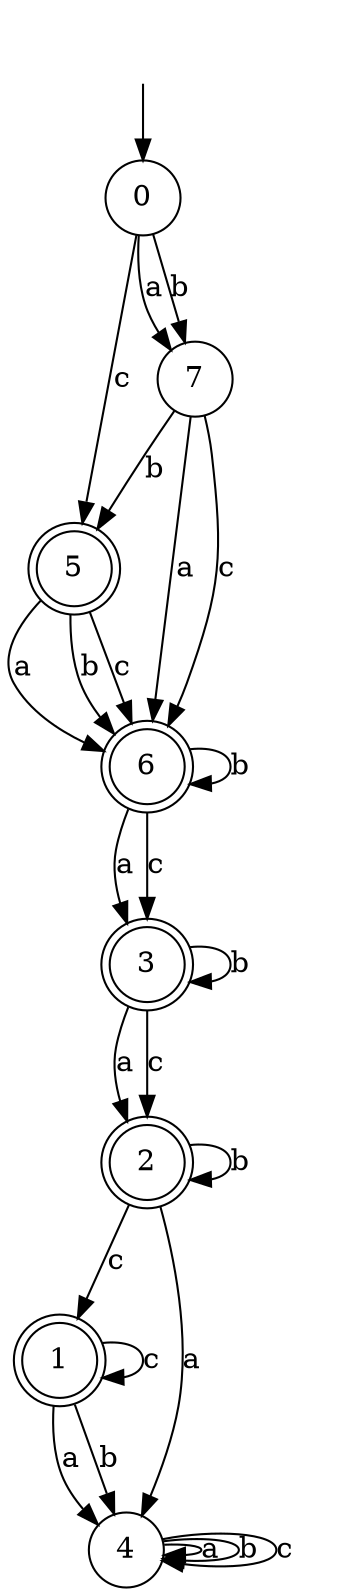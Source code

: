 digraph g {
__start [label=""shape=none]
	0[shape="circle" label="0"]
	1[shape="doublecircle" label="1"]
	2[shape="doublecircle" label="2"]
	3[shape="doublecircle" label="3"]
	4[shape="circle" label="4"]
	5[shape="doublecircle" label="5"]
	6[shape="doublecircle" label="6"]
	7[shape="circle" label="7"]

__start -> 0
	0 -> 7 [label="a"]
	0 -> 7 [label="b"]
	0 -> 5 [label="c"]
	1 -> 4 [label="a"]
	1 -> 4 [label="b"]
	1 -> 1 [label="c"]
	2 -> 4 [label="a"]
	2 -> 2 [label="b"]
	2 -> 1 [label="c"]
	3 -> 2 [label="a"]
	3 -> 3 [label="b"]
	3 -> 2 [label="c"]
	4 -> 4 [label="a"]
	4 -> 4 [label="b"]
	4 -> 4 [label="c"]
	5 -> 6 [label="a"]
	5 -> 6 [label="b"]
	5 -> 6 [label="c"]
	6 -> 3 [label="a"]
	6 -> 6 [label="b"]
	6 -> 3 [label="c"]
	7 -> 6 [label="a"]
	7 -> 5 [label="b"]
	7 -> 6 [label="c"]
}
